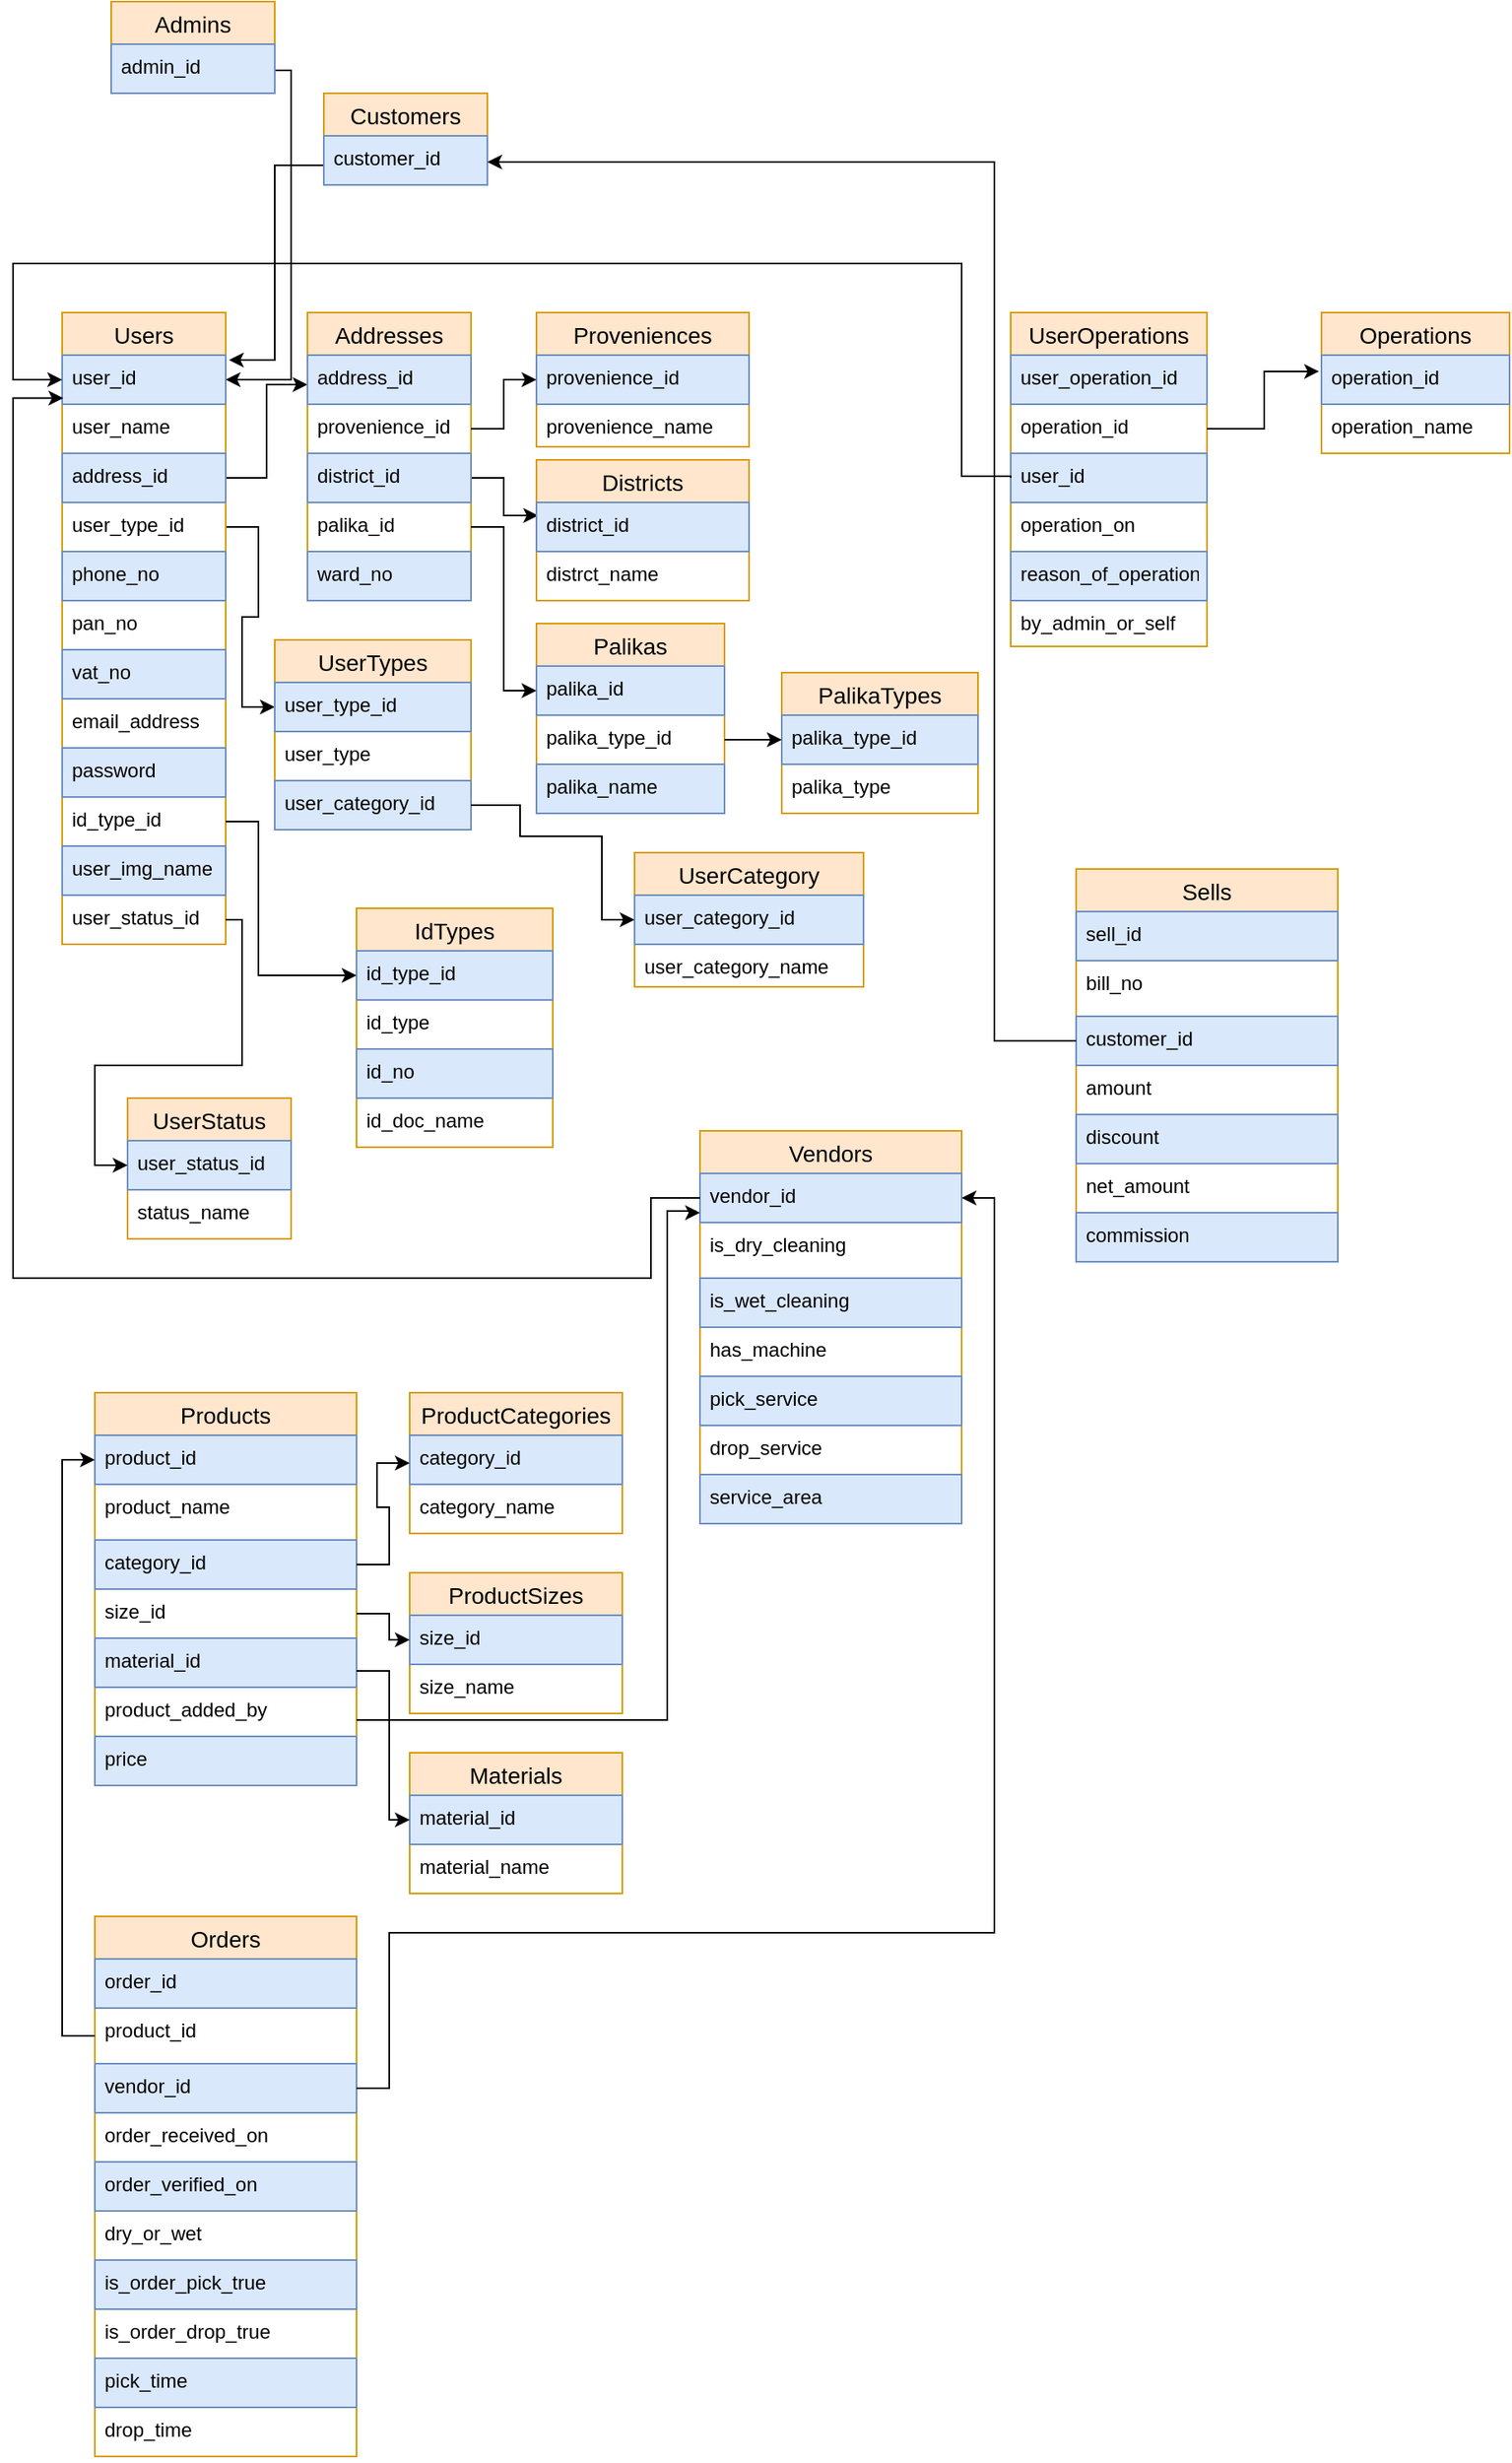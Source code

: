 <mxfile version="20.2.2" type="github">
  <diagram id="IBu_43Mrp2dpRGFDmGJ0" name="Page-1">
    <mxGraphModel dx="868" dy="1300" grid="1" gridSize="10" guides="1" tooltips="1" connect="1" arrows="1" fold="1" page="1" pageScale="1" pageWidth="1100" pageHeight="850" math="0" shadow="0">
      <root>
        <mxCell id="0" />
        <mxCell id="1" parent="0" />
        <mxCell id="8awDatOAhmp6VXq2ZZ0f-31" style="edgeStyle=orthogonalEdgeStyle;rounded=0;orthogonalLoop=1;jettySize=auto;html=1;exitX=1;exitY=0.5;exitDx=0;exitDy=0;entryX=0;entryY=0.5;entryDx=0;entryDy=0;" parent="1" source="8awDatOAhmp6VXq2ZZ0f-26" target="8awDatOAhmp6VXq2ZZ0f-29" edge="1">
          <mxGeometry relative="1" as="geometry" />
        </mxCell>
        <mxCell id="8awDatOAhmp6VXq2ZZ0f-47" style="edgeStyle=orthogonalEdgeStyle;rounded=0;orthogonalLoop=1;jettySize=auto;html=1;entryX=0;entryY=0.25;entryDx=0;entryDy=0;exitX=1;exitY=0.5;exitDx=0;exitDy=0;" parent="1" source="8awDatOAhmp6VXq2ZZ0f-36" target="8awDatOAhmp6VXq2ZZ0f-37" edge="1">
          <mxGeometry relative="1" as="geometry" />
        </mxCell>
        <mxCell id="8awDatOAhmp6VXq2ZZ0f-24" value="Users" style="swimlane;fontStyle=0;childLayout=stackLayout;horizontal=1;startSize=26;horizontalStack=0;resizeParent=1;resizeParentMax=0;resizeLast=0;collapsible=1;marginBottom=0;align=center;fontSize=14;fillColor=#ffe6cc;strokeColor=#d79b00;" parent="1" vertex="1">
          <mxGeometry x="40" y="40" width="100" height="386" as="geometry" />
        </mxCell>
        <mxCell id="8awDatOAhmp6VXq2ZZ0f-25" value="user_id" style="text;strokeColor=#6c8ebf;fillColor=#dae8fc;spacingLeft=4;spacingRight=4;overflow=hidden;rotatable=0;points=[[0,0.5],[1,0.5]];portConstraint=eastwest;fontSize=12;fillStyle=auto;" parent="8awDatOAhmp6VXq2ZZ0f-24" vertex="1">
          <mxGeometry y="26" width="100" height="30" as="geometry" />
        </mxCell>
        <mxCell id="8awDatOAhmp6VXq2ZZ0f-46" value="user_name" style="text;spacingLeft=4;spacingRight=4;overflow=hidden;rotatable=0;points=[[0,0.5],[1,0.5]];portConstraint=eastwest;fontSize=12;fillStyle=auto;" parent="8awDatOAhmp6VXq2ZZ0f-24" vertex="1">
          <mxGeometry y="56" width="100" height="30" as="geometry" />
        </mxCell>
        <mxCell id="8awDatOAhmp6VXq2ZZ0f-36" value="address_id" style="text;strokeColor=#6c8ebf;fillColor=#dae8fc;spacingLeft=4;spacingRight=4;overflow=hidden;rotatable=0;points=[[0,0.5],[1,0.5]];portConstraint=eastwest;fontSize=12;" parent="8awDatOAhmp6VXq2ZZ0f-24" vertex="1">
          <mxGeometry y="86" width="100" height="30" as="geometry" />
        </mxCell>
        <mxCell id="8awDatOAhmp6VXq2ZZ0f-26" value="user_type_id" style="text;strokeColor=none;fillColor=none;spacingLeft=4;spacingRight=4;overflow=hidden;rotatable=0;points=[[0,0.5],[1,0.5]];portConstraint=eastwest;fontSize=12;" parent="8awDatOAhmp6VXq2ZZ0f-24" vertex="1">
          <mxGeometry y="116" width="100" height="30" as="geometry" />
        </mxCell>
        <mxCell id="8awDatOAhmp6VXq2ZZ0f-44" value="phone_no" style="text;strokeColor=#6c8ebf;fillColor=#dae8fc;spacingLeft=4;spacingRight=4;overflow=hidden;rotatable=0;points=[[0,0.5],[1,0.5]];portConstraint=eastwest;fontSize=12;" parent="8awDatOAhmp6VXq2ZZ0f-24" vertex="1">
          <mxGeometry y="146" width="100" height="30" as="geometry" />
        </mxCell>
        <mxCell id="hBHYlZeDeRZfYTCF6jD1-47" value="pan_no" style="text;spacingLeft=4;spacingRight=4;overflow=hidden;rotatable=0;points=[[0,0.5],[1,0.5]];portConstraint=eastwest;fontSize=12;" parent="8awDatOAhmp6VXq2ZZ0f-24" vertex="1">
          <mxGeometry y="176" width="100" height="30" as="geometry" />
        </mxCell>
        <mxCell id="hBHYlZeDeRZfYTCF6jD1-48" value="vat_no" style="text;spacingLeft=4;spacingRight=4;overflow=hidden;rotatable=0;points=[[0,0.5],[1,0.5]];portConstraint=eastwest;fontSize=12;fillColor=#dae8fc;strokeColor=#6c8ebf;" parent="8awDatOAhmp6VXq2ZZ0f-24" vertex="1">
          <mxGeometry y="206" width="100" height="30" as="geometry" />
        </mxCell>
        <mxCell id="8awDatOAhmp6VXq2ZZ0f-43" value="email_address" style="text;spacingLeft=4;spacingRight=4;overflow=hidden;rotatable=0;points=[[0,0.5],[1,0.5]];portConstraint=eastwest;fontSize=12;" parent="8awDatOAhmp6VXq2ZZ0f-24" vertex="1">
          <mxGeometry y="236" width="100" height="30" as="geometry" />
        </mxCell>
        <mxCell id="8awDatOAhmp6VXq2ZZ0f-45" value="password" style="text;spacingLeft=4;spacingRight=4;overflow=hidden;rotatable=0;points=[[0,0.5],[1,0.5]];portConstraint=eastwest;fontSize=12;fillColor=#dae8fc;strokeColor=#6c8ebf;" parent="8awDatOAhmp6VXq2ZZ0f-24" vertex="1">
          <mxGeometry y="266" width="100" height="30" as="geometry" />
        </mxCell>
        <mxCell id="8awDatOAhmp6VXq2ZZ0f-62" value="id_type_id" style="text;spacingLeft=4;spacingRight=4;overflow=hidden;rotatable=0;points=[[0,0.5],[1,0.5]];portConstraint=eastwest;fontSize=12;" parent="8awDatOAhmp6VXq2ZZ0f-24" vertex="1">
          <mxGeometry y="296" width="100" height="30" as="geometry" />
        </mxCell>
        <mxCell id="8awDatOAhmp6VXq2ZZ0f-67" value="user_img_name" style="text;spacingLeft=4;spacingRight=4;overflow=hidden;rotatable=0;points=[[0,0.5],[1,0.5]];portConstraint=eastwest;fontSize=12;fillColor=#dae8fc;strokeColor=#6c8ebf;" parent="8awDatOAhmp6VXq2ZZ0f-24" vertex="1">
          <mxGeometry y="326" width="100" height="30" as="geometry" />
        </mxCell>
        <mxCell id="hBHYlZeDeRZfYTCF6jD1-10" value="user_status_id" style="text;spacingLeft=4;spacingRight=4;overflow=hidden;rotatable=0;points=[[0,0.5],[1,0.5]];portConstraint=eastwest;fontSize=12;" parent="8awDatOAhmp6VXq2ZZ0f-24" vertex="1">
          <mxGeometry y="356" width="100" height="30" as="geometry" />
        </mxCell>
        <mxCell id="8awDatOAhmp6VXq2ZZ0f-28" value="UserTypes" style="swimlane;fontStyle=0;childLayout=stackLayout;horizontal=1;startSize=26;horizontalStack=0;resizeParent=1;resizeParentMax=0;resizeLast=0;collapsible=1;marginBottom=0;align=center;fontSize=14;fillColor=#ffe6cc;strokeColor=#d79b00;" parent="1" vertex="1">
          <mxGeometry x="170" y="240" width="120" height="116" as="geometry" />
        </mxCell>
        <mxCell id="8awDatOAhmp6VXq2ZZ0f-29" value="user_type_id" style="text;strokeColor=#6c8ebf;fillColor=#dae8fc;spacingLeft=4;spacingRight=4;overflow=hidden;rotatable=0;points=[[0,0.5],[1,0.5]];portConstraint=eastwest;fontSize=12;" parent="8awDatOAhmp6VXq2ZZ0f-28" vertex="1">
          <mxGeometry y="26" width="120" height="30" as="geometry" />
        </mxCell>
        <mxCell id="8awDatOAhmp6VXq2ZZ0f-30" value="user_type" style="text;strokeColor=none;fillColor=none;spacingLeft=4;spacingRight=4;overflow=hidden;rotatable=0;points=[[0,0.5],[1,0.5]];portConstraint=eastwest;fontSize=12;" parent="8awDatOAhmp6VXq2ZZ0f-28" vertex="1">
          <mxGeometry y="56" width="120" height="30" as="geometry" />
        </mxCell>
        <mxCell id="hBHYlZeDeRZfYTCF6jD1-11" value="user_category_id" style="text;strokeColor=#6c8ebf;fillColor=#dae8fc;spacingLeft=4;spacingRight=4;overflow=hidden;rotatable=0;points=[[0,0.5],[1,0.5]];portConstraint=eastwest;fontSize=12;" parent="8awDatOAhmp6VXq2ZZ0f-28" vertex="1">
          <mxGeometry y="86" width="120" height="30" as="geometry" />
        </mxCell>
        <mxCell id="8awDatOAhmp6VXq2ZZ0f-60" style="edgeStyle=orthogonalEdgeStyle;rounded=0;orthogonalLoop=1;jettySize=auto;html=1;entryX=0.008;entryY=0.267;entryDx=0;entryDy=0;entryPerimeter=0;exitX=1;exitY=0.5;exitDx=0;exitDy=0;" parent="1" source="8awDatOAhmp6VXq2ZZ0f-40" target="8awDatOAhmp6VXq2ZZ0f-54" edge="1">
          <mxGeometry relative="1" as="geometry" />
        </mxCell>
        <mxCell id="8awDatOAhmp6VXq2ZZ0f-37" value="Addresses" style="swimlane;fontStyle=0;childLayout=stackLayout;horizontal=1;startSize=26;horizontalStack=0;resizeParent=1;resizeParentMax=0;resizeLast=0;collapsible=1;marginBottom=0;align=center;fontSize=14;fillColor=#ffe6cc;strokeColor=#d79b00;" parent="1" vertex="1">
          <mxGeometry x="190" y="40" width="100" height="176" as="geometry" />
        </mxCell>
        <mxCell id="8awDatOAhmp6VXq2ZZ0f-38" value="address_id" style="text;strokeColor=#6c8ebf;fillColor=#dae8fc;spacingLeft=4;spacingRight=4;overflow=hidden;rotatable=0;points=[[0,0.5],[1,0.5]];portConstraint=eastwest;fontSize=12;fillStyle=auto;" parent="8awDatOAhmp6VXq2ZZ0f-37" vertex="1">
          <mxGeometry y="26" width="100" height="30" as="geometry" />
        </mxCell>
        <mxCell id="8awDatOAhmp6VXq2ZZ0f-39" value="provenience_id" style="text;strokeColor=none;fillColor=none;spacingLeft=4;spacingRight=4;overflow=hidden;rotatable=0;points=[[0,0.5],[1,0.5]];portConstraint=eastwest;fontSize=12;" parent="8awDatOAhmp6VXq2ZZ0f-37" vertex="1">
          <mxGeometry y="56" width="100" height="30" as="geometry" />
        </mxCell>
        <mxCell id="8awDatOAhmp6VXq2ZZ0f-40" value="district_id" style="text;strokeColor=#6c8ebf;fillColor=#dae8fc;spacingLeft=4;spacingRight=4;overflow=hidden;rotatable=0;points=[[0,0.5],[1,0.5]];portConstraint=eastwest;fontSize=12;" parent="8awDatOAhmp6VXq2ZZ0f-37" vertex="1">
          <mxGeometry y="86" width="100" height="30" as="geometry" />
        </mxCell>
        <mxCell id="8awDatOAhmp6VXq2ZZ0f-42" value="palika_id" style="text;spacingLeft=4;spacingRight=4;overflow=hidden;rotatable=0;points=[[0,0.5],[1,0.5]];portConstraint=eastwest;fontSize=12;" parent="8awDatOAhmp6VXq2ZZ0f-37" vertex="1">
          <mxGeometry y="116" width="100" height="30" as="geometry" />
        </mxCell>
        <mxCell id="8awDatOAhmp6VXq2ZZ0f-41" value="ward_no" style="text;strokeColor=#6c8ebf;fillColor=#dae8fc;spacingLeft=4;spacingRight=4;overflow=hidden;rotatable=0;points=[[0,0.5],[1,0.5]];portConstraint=eastwest;fontSize=12;" parent="8awDatOAhmp6VXq2ZZ0f-37" vertex="1">
          <mxGeometry y="146" width="100" height="30" as="geometry" />
        </mxCell>
        <mxCell id="8awDatOAhmp6VXq2ZZ0f-48" value="Palikas" style="swimlane;fontStyle=0;childLayout=stackLayout;horizontal=1;startSize=26;horizontalStack=0;resizeParent=1;resizeParentMax=0;resizeLast=0;collapsible=1;marginBottom=0;align=center;fontSize=14;fillColor=#ffe6cc;strokeColor=#d79b00;" parent="1" vertex="1">
          <mxGeometry x="330" y="230" width="115" height="116" as="geometry" />
        </mxCell>
        <mxCell id="8awDatOAhmp6VXq2ZZ0f-49" value="palika_id" style="text;strokeColor=#6c8ebf;fillColor=#dae8fc;spacingLeft=4;spacingRight=4;overflow=hidden;rotatable=0;points=[[0,0.5],[1,0.5]];portConstraint=eastwest;fontSize=12;" parent="8awDatOAhmp6VXq2ZZ0f-48" vertex="1">
          <mxGeometry y="26" width="115" height="30" as="geometry" />
        </mxCell>
        <mxCell id="8awDatOAhmp6VXq2ZZ0f-50" value="palika_type_id" style="text;strokeColor=none;fillColor=none;spacingLeft=4;spacingRight=4;overflow=hidden;rotatable=0;points=[[0,0.5],[1,0.5]];portConstraint=eastwest;fontSize=12;" parent="8awDatOAhmp6VXq2ZZ0f-48" vertex="1">
          <mxGeometry y="56" width="115" height="30" as="geometry" />
        </mxCell>
        <mxCell id="8awDatOAhmp6VXq2ZZ0f-51" value="palika_name" style="text;strokeColor=#6c8ebf;fillColor=#dae8fc;spacingLeft=4;spacingRight=4;overflow=hidden;rotatable=0;points=[[0,0.5],[1,0.5]];portConstraint=eastwest;fontSize=12;" parent="8awDatOAhmp6VXq2ZZ0f-48" vertex="1">
          <mxGeometry y="86" width="115" height="30" as="geometry" />
        </mxCell>
        <mxCell id="8awDatOAhmp6VXq2ZZ0f-52" style="edgeStyle=orthogonalEdgeStyle;rounded=0;orthogonalLoop=1;jettySize=auto;html=1;entryX=0;entryY=0.5;entryDx=0;entryDy=0;" parent="1" source="8awDatOAhmp6VXq2ZZ0f-42" target="8awDatOAhmp6VXq2ZZ0f-49" edge="1">
          <mxGeometry relative="1" as="geometry" />
        </mxCell>
        <mxCell id="8awDatOAhmp6VXq2ZZ0f-53" value="Districts" style="swimlane;fontStyle=0;childLayout=stackLayout;horizontal=1;startSize=26;horizontalStack=0;resizeParent=1;resizeParentMax=0;resizeLast=0;collapsible=1;marginBottom=0;align=center;fontSize=14;fillColor=#ffe6cc;strokeColor=#d79b00;" parent="1" vertex="1">
          <mxGeometry x="330" y="130" width="130" height="86" as="geometry" />
        </mxCell>
        <mxCell id="8awDatOAhmp6VXq2ZZ0f-54" value="district_id" style="text;strokeColor=#6c8ebf;fillColor=#dae8fc;spacingLeft=4;spacingRight=4;overflow=hidden;rotatable=0;points=[[0,0.5],[1,0.5]];portConstraint=eastwest;fontSize=12;" parent="8awDatOAhmp6VXq2ZZ0f-53" vertex="1">
          <mxGeometry y="26" width="130" height="30" as="geometry" />
        </mxCell>
        <mxCell id="8awDatOAhmp6VXq2ZZ0f-55" value="distrct_name" style="text;strokeColor=none;fillColor=none;spacingLeft=4;spacingRight=4;overflow=hidden;rotatable=0;points=[[0,0.5],[1,0.5]];portConstraint=eastwest;fontSize=12;" parent="8awDatOAhmp6VXq2ZZ0f-53" vertex="1">
          <mxGeometry y="56" width="130" height="30" as="geometry" />
        </mxCell>
        <mxCell id="8awDatOAhmp6VXq2ZZ0f-56" value="Proveniences" style="swimlane;fontStyle=0;childLayout=stackLayout;horizontal=1;startSize=26;horizontalStack=0;resizeParent=1;resizeParentMax=0;resizeLast=0;collapsible=1;marginBottom=0;align=center;fontSize=14;fillColor=#ffe6cc;strokeColor=#d79b00;" parent="1" vertex="1">
          <mxGeometry x="330" y="40" width="130" height="82" as="geometry" />
        </mxCell>
        <mxCell id="8awDatOAhmp6VXq2ZZ0f-57" value="provenience_id" style="text;strokeColor=#6c8ebf;fillColor=#dae8fc;spacingLeft=4;spacingRight=4;overflow=hidden;rotatable=0;points=[[0,0.5],[1,0.5]];portConstraint=eastwest;fontSize=12;" parent="8awDatOAhmp6VXq2ZZ0f-56" vertex="1">
          <mxGeometry y="26" width="130" height="30" as="geometry" />
        </mxCell>
        <mxCell id="8awDatOAhmp6VXq2ZZ0f-58" value="provenience_name" style="text;strokeColor=none;fillColor=none;spacingLeft=4;spacingRight=4;overflow=hidden;rotatable=0;points=[[0,0.5],[1,0.5]];portConstraint=eastwest;fontSize=12;" parent="8awDatOAhmp6VXq2ZZ0f-56" vertex="1">
          <mxGeometry y="56" width="130" height="26" as="geometry" />
        </mxCell>
        <mxCell id="8awDatOAhmp6VXq2ZZ0f-61" style="edgeStyle=orthogonalEdgeStyle;rounded=0;orthogonalLoop=1;jettySize=auto;html=1;entryX=0;entryY=0.5;entryDx=0;entryDy=0;" parent="1" source="8awDatOAhmp6VXq2ZZ0f-39" target="8awDatOAhmp6VXq2ZZ0f-57" edge="1">
          <mxGeometry relative="1" as="geometry" />
        </mxCell>
        <mxCell id="8awDatOAhmp6VXq2ZZ0f-63" value="IdTypes" style="swimlane;fontStyle=0;childLayout=stackLayout;horizontal=1;startSize=26;horizontalStack=0;resizeParent=1;resizeParentMax=0;resizeLast=0;collapsible=1;marginBottom=0;align=center;fontSize=14;fillColor=#ffe6cc;strokeColor=#d79b00;" parent="1" vertex="1">
          <mxGeometry x="220" y="404" width="120" height="146" as="geometry" />
        </mxCell>
        <mxCell id="8awDatOAhmp6VXq2ZZ0f-64" value="id_type_id" style="text;strokeColor=#6c8ebf;fillColor=#dae8fc;spacingLeft=4;spacingRight=4;overflow=hidden;rotatable=0;points=[[0,0.5],[1,0.5]];portConstraint=eastwest;fontSize=12;" parent="8awDatOAhmp6VXq2ZZ0f-63" vertex="1">
          <mxGeometry y="26" width="120" height="30" as="geometry" />
        </mxCell>
        <mxCell id="8awDatOAhmp6VXq2ZZ0f-65" value="id_type" style="text;strokeColor=none;fillColor=none;spacingLeft=4;spacingRight=4;overflow=hidden;rotatable=0;points=[[0,0.5],[1,0.5]];portConstraint=eastwest;fontSize=12;" parent="8awDatOAhmp6VXq2ZZ0f-63" vertex="1">
          <mxGeometry y="56" width="120" height="30" as="geometry" />
        </mxCell>
        <mxCell id="8awDatOAhmp6VXq2ZZ0f-66" value="id_no" style="text;strokeColor=#6c8ebf;fillColor=#dae8fc;spacingLeft=4;spacingRight=4;overflow=hidden;rotatable=0;points=[[0,0.5],[1,0.5]];portConstraint=eastwest;fontSize=12;" parent="8awDatOAhmp6VXq2ZZ0f-63" vertex="1">
          <mxGeometry y="86" width="120" height="30" as="geometry" />
        </mxCell>
        <mxCell id="8awDatOAhmp6VXq2ZZ0f-68" value="id_doc_name" style="text;spacingLeft=4;spacingRight=4;overflow=hidden;rotatable=0;points=[[0,0.5],[1,0.5]];portConstraint=eastwest;fontSize=12;" parent="8awDatOAhmp6VXq2ZZ0f-63" vertex="1">
          <mxGeometry y="116" width="120" height="30" as="geometry" />
        </mxCell>
        <mxCell id="hBHYlZeDeRZfYTCF6jD1-1" value="PalikaTypes" style="swimlane;fontStyle=0;childLayout=stackLayout;horizontal=1;startSize=26;horizontalStack=0;resizeParent=1;resizeParentMax=0;resizeLast=0;collapsible=1;marginBottom=0;align=center;fontSize=14;fillColor=#ffe6cc;strokeColor=#d79b00;" parent="1" vertex="1">
          <mxGeometry x="480" y="260" width="120" height="86" as="geometry" />
        </mxCell>
        <mxCell id="hBHYlZeDeRZfYTCF6jD1-2" value="palika_type_id" style="text;strokeColor=#6c8ebf;fillColor=#dae8fc;spacingLeft=4;spacingRight=4;overflow=hidden;rotatable=0;points=[[0,0.5],[1,0.5]];portConstraint=eastwest;fontSize=12;" parent="hBHYlZeDeRZfYTCF6jD1-1" vertex="1">
          <mxGeometry y="26" width="120" height="30" as="geometry" />
        </mxCell>
        <mxCell id="hBHYlZeDeRZfYTCF6jD1-3" value="palika_type" style="text;strokeColor=none;fillColor=none;spacingLeft=4;spacingRight=4;overflow=hidden;rotatable=0;points=[[0,0.5],[1,0.5]];portConstraint=eastwest;fontSize=12;" parent="hBHYlZeDeRZfYTCF6jD1-1" vertex="1">
          <mxGeometry y="56" width="120" height="30" as="geometry" />
        </mxCell>
        <mxCell id="hBHYlZeDeRZfYTCF6jD1-4" value="UserOperations" style="swimlane;fontStyle=0;childLayout=stackLayout;horizontal=1;startSize=26;horizontalStack=0;resizeParent=1;resizeParentMax=0;resizeLast=0;collapsible=1;marginBottom=0;align=center;fontSize=14;fillColor=#ffe6cc;strokeColor=#d79b00;" parent="1" vertex="1">
          <mxGeometry x="620" y="40" width="120" height="204" as="geometry" />
        </mxCell>
        <mxCell id="hBHYlZeDeRZfYTCF6jD1-22" value="user_operation_id" style="text;spacingLeft=4;spacingRight=4;overflow=hidden;rotatable=0;points=[[0,0.5],[1,0.5]];portConstraint=eastwest;fontSize=12;fillColor=#dae8fc;strokeColor=#6c8ebf;" parent="hBHYlZeDeRZfYTCF6jD1-4" vertex="1">
          <mxGeometry y="26" width="120" height="30" as="geometry" />
        </mxCell>
        <mxCell id="hBHYlZeDeRZfYTCF6jD1-6" value="operation_id" style="text;strokeColor=none;fillColor=none;spacingLeft=4;spacingRight=4;overflow=hidden;rotatable=0;points=[[0,0.5],[1,0.5]];portConstraint=eastwest;fontSize=12;" parent="hBHYlZeDeRZfYTCF6jD1-4" vertex="1">
          <mxGeometry y="56" width="120" height="30" as="geometry" />
        </mxCell>
        <mxCell id="hBHYlZeDeRZfYTCF6jD1-5" value="user_id" style="text;strokeColor=#6c8ebf;fillColor=#dae8fc;spacingLeft=4;spacingRight=4;overflow=hidden;rotatable=0;points=[[0,0.5],[1,0.5]];portConstraint=eastwest;fontSize=12;" parent="hBHYlZeDeRZfYTCF6jD1-4" vertex="1">
          <mxGeometry y="86" width="120" height="30" as="geometry" />
        </mxCell>
        <mxCell id="hBHYlZeDeRZfYTCF6jD1-7" value="operation_on" style="text;spacingLeft=4;spacingRight=4;overflow=hidden;rotatable=0;points=[[0,0.5],[1,0.5]];portConstraint=eastwest;fontSize=12;" parent="hBHYlZeDeRZfYTCF6jD1-4" vertex="1">
          <mxGeometry y="116" width="120" height="30" as="geometry" />
        </mxCell>
        <mxCell id="hBHYlZeDeRZfYTCF6jD1-25" value="reason_of_operation" style="text;spacingLeft=4;spacingRight=4;overflow=hidden;rotatable=0;points=[[0,0.5],[1,0.5]];portConstraint=eastwest;fontSize=12;fillColor=#dae8fc;strokeColor=#6c8ebf;" parent="hBHYlZeDeRZfYTCF6jD1-4" vertex="1">
          <mxGeometry y="146" width="120" height="30" as="geometry" />
        </mxCell>
        <mxCell id="hBHYlZeDeRZfYTCF6jD1-27" value="by_admin_or_self" style="text;spacingLeft=4;spacingRight=4;overflow=hidden;rotatable=0;points=[[0,0.5],[1,0.5]];portConstraint=eastwest;fontSize=12;" parent="hBHYlZeDeRZfYTCF6jD1-4" vertex="1">
          <mxGeometry y="176" width="120" height="28" as="geometry" />
        </mxCell>
        <mxCell id="hBHYlZeDeRZfYTCF6jD1-12" value="UserStatus" style="swimlane;fontStyle=0;childLayout=stackLayout;horizontal=1;startSize=26;horizontalStack=0;resizeParent=1;resizeParentMax=0;resizeLast=0;collapsible=1;marginBottom=0;align=center;fontSize=14;fillColor=#ffe6cc;strokeColor=#d79b00;" parent="1" vertex="1">
          <mxGeometry x="80" y="520" width="100" height="86" as="geometry" />
        </mxCell>
        <mxCell id="hBHYlZeDeRZfYTCF6jD1-13" value="user_status_id" style="text;strokeColor=#6c8ebf;fillColor=#dae8fc;spacingLeft=4;spacingRight=4;overflow=hidden;rotatable=0;points=[[0,0.5],[1,0.5]];portConstraint=eastwest;fontSize=12;" parent="hBHYlZeDeRZfYTCF6jD1-12" vertex="1">
          <mxGeometry y="26" width="100" height="30" as="geometry" />
        </mxCell>
        <mxCell id="hBHYlZeDeRZfYTCF6jD1-14" value="status_name" style="text;strokeColor=none;fillColor=none;spacingLeft=4;spacingRight=4;overflow=hidden;rotatable=0;points=[[0,0.5],[1,0.5]];portConstraint=eastwest;fontSize=12;" parent="hBHYlZeDeRZfYTCF6jD1-12" vertex="1">
          <mxGeometry y="56" width="100" height="30" as="geometry" />
        </mxCell>
        <mxCell id="hBHYlZeDeRZfYTCF6jD1-21" style="edgeStyle=orthogonalEdgeStyle;rounded=0;orthogonalLoop=1;jettySize=auto;html=1;exitX=1;exitY=0.5;exitDx=0;exitDy=0;entryX=0;entryY=0.5;entryDx=0;entryDy=0;" parent="1" source="8awDatOAhmp6VXq2ZZ0f-50" target="hBHYlZeDeRZfYTCF6jD1-2" edge="1">
          <mxGeometry relative="1" as="geometry" />
        </mxCell>
        <mxCell id="hBHYlZeDeRZfYTCF6jD1-24" style="edgeStyle=orthogonalEdgeStyle;rounded=0;orthogonalLoop=1;jettySize=auto;html=1;exitX=0;exitY=0.5;exitDx=0;exitDy=0;" parent="1" source="hBHYlZeDeRZfYTCF6jD1-5" target="8awDatOAhmp6VXq2ZZ0f-25" edge="1">
          <mxGeometry relative="1" as="geometry">
            <mxPoint x="610" y="120" as="sourcePoint" />
            <Array as="points">
              <mxPoint x="590" y="140" />
              <mxPoint x="590" y="10" />
              <mxPoint x="10" y="10" />
              <mxPoint x="10" y="81" />
            </Array>
          </mxGeometry>
        </mxCell>
        <mxCell id="hBHYlZeDeRZfYTCF6jD1-31" value="UserCategory" style="swimlane;fontStyle=0;childLayout=stackLayout;horizontal=1;startSize=26;horizontalStack=0;resizeParent=1;resizeParentMax=0;resizeLast=0;collapsible=1;marginBottom=0;align=center;fontSize=14;fillColor=#ffe6cc;strokeColor=#d79b00;" parent="1" vertex="1">
          <mxGeometry x="390" y="370" width="140" height="82" as="geometry" />
        </mxCell>
        <mxCell id="hBHYlZeDeRZfYTCF6jD1-32" value="user_category_id" style="text;strokeColor=#6c8ebf;fillColor=#dae8fc;spacingLeft=4;spacingRight=4;overflow=hidden;rotatable=0;points=[[0,0.5],[1,0.5]];portConstraint=eastwest;fontSize=12;" parent="hBHYlZeDeRZfYTCF6jD1-31" vertex="1">
          <mxGeometry y="26" width="140" height="30" as="geometry" />
        </mxCell>
        <mxCell id="hBHYlZeDeRZfYTCF6jD1-37" style="edgeStyle=orthogonalEdgeStyle;rounded=0;orthogonalLoop=1;jettySize=auto;html=1;exitX=1;exitY=0.5;exitDx=0;exitDy=0;" parent="hBHYlZeDeRZfYTCF6jD1-31" source="hBHYlZeDeRZfYTCF6jD1-32" target="hBHYlZeDeRZfYTCF6jD1-32" edge="1">
          <mxGeometry relative="1" as="geometry" />
        </mxCell>
        <mxCell id="hBHYlZeDeRZfYTCF6jD1-33" value="user_category_name" style="text;strokeColor=none;fillColor=none;spacingLeft=4;spacingRight=4;overflow=hidden;rotatable=0;points=[[0,0.5],[1,0.5]];portConstraint=eastwest;fontSize=12;" parent="hBHYlZeDeRZfYTCF6jD1-31" vertex="1">
          <mxGeometry y="56" width="140" height="26" as="geometry" />
        </mxCell>
        <mxCell id="hBHYlZeDeRZfYTCF6jD1-35" style="edgeStyle=orthogonalEdgeStyle;rounded=0;orthogonalLoop=1;jettySize=auto;html=1;exitX=1;exitY=0.5;exitDx=0;exitDy=0;entryX=0;entryY=0.5;entryDx=0;entryDy=0;" parent="1" source="hBHYlZeDeRZfYTCF6jD1-11" target="hBHYlZeDeRZfYTCF6jD1-31" edge="1">
          <mxGeometry relative="1" as="geometry">
            <Array as="points">
              <mxPoint x="320" y="341" />
              <mxPoint x="320" y="360" />
              <mxPoint x="370" y="360" />
              <mxPoint x="370" y="411" />
            </Array>
          </mxGeometry>
        </mxCell>
        <mxCell id="hBHYlZeDeRZfYTCF6jD1-52" style="edgeStyle=orthogonalEdgeStyle;rounded=0;orthogonalLoop=1;jettySize=auto;html=1;exitX=1;exitY=0.5;exitDx=0;exitDy=0;elbow=vertical;entryX=0;entryY=0.5;entryDx=0;entryDy=0;" parent="1" source="8awDatOAhmp6VXq2ZZ0f-62" target="8awDatOAhmp6VXq2ZZ0f-64" edge="1">
          <mxGeometry relative="1" as="geometry">
            <mxPoint x="160" y="460" as="targetPoint" />
            <Array as="points">
              <mxPoint x="160" y="351" />
              <mxPoint x="160" y="445" />
            </Array>
          </mxGeometry>
        </mxCell>
        <mxCell id="hBHYlZeDeRZfYTCF6jD1-54" style="edgeStyle=orthogonalEdgeStyle;rounded=0;orthogonalLoop=1;jettySize=auto;html=1;exitX=1;exitY=0.5;exitDx=0;exitDy=0;elbow=vertical;entryX=0;entryY=0.5;entryDx=0;entryDy=0;" parent="1" source="hBHYlZeDeRZfYTCF6jD1-10" target="hBHYlZeDeRZfYTCF6jD1-13" edge="1">
          <mxGeometry relative="1" as="geometry">
            <mxPoint x="70" y="550" as="targetPoint" />
            <Array as="points">
              <mxPoint x="150" y="411" />
              <mxPoint x="150" y="500" />
              <mxPoint x="60" y="500" />
              <mxPoint x="60" y="561" />
            </Array>
          </mxGeometry>
        </mxCell>
        <mxCell id="hBHYlZeDeRZfYTCF6jD1-55" value="Vendors" style="swimlane;fontStyle=0;childLayout=stackLayout;horizontal=1;startSize=26;horizontalStack=0;resizeParent=1;resizeParentMax=0;resizeLast=0;collapsible=1;marginBottom=0;align=center;fontSize=14;fillColor=#ffe6cc;strokeColor=#d79b00;" parent="1" vertex="1">
          <mxGeometry x="430" y="540" width="160" height="240" as="geometry" />
        </mxCell>
        <mxCell id="hBHYlZeDeRZfYTCF6jD1-56" value="vendor_id" style="text;strokeColor=#6c8ebf;fillColor=#dae8fc;spacingLeft=4;spacingRight=4;overflow=hidden;rotatable=0;points=[[0,0.5],[1,0.5]];portConstraint=eastwest;fontSize=12;" parent="hBHYlZeDeRZfYTCF6jD1-55" vertex="1">
          <mxGeometry y="26" width="160" height="30" as="geometry" />
        </mxCell>
        <mxCell id="hBHYlZeDeRZfYTCF6jD1-57" value="is_dry_cleaning" style="text;strokeColor=none;fillColor=none;spacingLeft=4;spacingRight=4;overflow=hidden;rotatable=0;points=[[0,0.5],[1,0.5]];portConstraint=eastwest;fontSize=12;" parent="hBHYlZeDeRZfYTCF6jD1-55" vertex="1">
          <mxGeometry y="56" width="160" height="34" as="geometry" />
        </mxCell>
        <mxCell id="hBHYlZeDeRZfYTCF6jD1-58" value="is_wet_cleaning" style="text;strokeColor=#6c8ebf;fillColor=#dae8fc;spacingLeft=4;spacingRight=4;overflow=hidden;rotatable=0;points=[[0,0.5],[1,0.5]];portConstraint=eastwest;fontSize=12;" parent="hBHYlZeDeRZfYTCF6jD1-55" vertex="1">
          <mxGeometry y="90" width="160" height="30" as="geometry" />
        </mxCell>
        <mxCell id="hBHYlZeDeRZfYTCF6jD1-59" value="has_machine" style="text;strokeColor=none;fillColor=none;spacingLeft=4;spacingRight=4;overflow=hidden;rotatable=0;points=[[0,0.5],[1,0.5]];portConstraint=eastwest;fontSize=12;" parent="hBHYlZeDeRZfYTCF6jD1-55" vertex="1">
          <mxGeometry y="120" width="160" height="30" as="geometry" />
        </mxCell>
        <mxCell id="hBHYlZeDeRZfYTCF6jD1-60" value="pick_service" style="text;strokeColor=#6c8ebf;fillColor=#dae8fc;spacingLeft=4;spacingRight=4;overflow=hidden;rotatable=0;points=[[0,0.5],[1,0.5]];portConstraint=eastwest;fontSize=12;" parent="hBHYlZeDeRZfYTCF6jD1-55" vertex="1">
          <mxGeometry y="150" width="160" height="30" as="geometry" />
        </mxCell>
        <mxCell id="hBHYlZeDeRZfYTCF6jD1-61" value="drop_service" style="text;strokeColor=none;fillColor=none;spacingLeft=4;spacingRight=4;overflow=hidden;rotatable=0;points=[[0,0.5],[1,0.5]];portConstraint=eastwest;fontSize=12;" parent="hBHYlZeDeRZfYTCF6jD1-55" vertex="1">
          <mxGeometry y="180" width="160" height="30" as="geometry" />
        </mxCell>
        <mxCell id="hBHYlZeDeRZfYTCF6jD1-63" value="service_area" style="text;strokeColor=#6c8ebf;fillColor=#dae8fc;spacingLeft=4;spacingRight=4;overflow=hidden;rotatable=0;points=[[0,0.5],[1,0.5]];portConstraint=eastwest;fontSize=12;" parent="hBHYlZeDeRZfYTCF6jD1-55" vertex="1">
          <mxGeometry y="210" width="160" height="30" as="geometry" />
        </mxCell>
        <mxCell id="hBHYlZeDeRZfYTCF6jD1-62" style="edgeStyle=orthogonalEdgeStyle;rounded=0;orthogonalLoop=1;jettySize=auto;html=1;entryX=0.007;entryY=0.877;entryDx=0;entryDy=0;entryPerimeter=0;elbow=vertical;" parent="1" source="hBHYlZeDeRZfYTCF6jD1-56" target="8awDatOAhmp6VXq2ZZ0f-25" edge="1">
          <mxGeometry relative="1" as="geometry">
            <Array as="points">
              <mxPoint x="400" y="581" />
              <mxPoint x="400" y="630" />
              <mxPoint x="10" y="630" />
              <mxPoint x="10" y="92" />
            </Array>
          </mxGeometry>
        </mxCell>
        <mxCell id="hBHYlZeDeRZfYTCF6jD1-64" value="Operations" style="swimlane;fontStyle=0;childLayout=stackLayout;horizontal=1;startSize=26;horizontalStack=0;resizeParent=1;resizeParentMax=0;resizeLast=0;collapsible=1;marginBottom=0;align=center;fontSize=14;fillColor=#ffe6cc;strokeColor=#d79b00;" parent="1" vertex="1">
          <mxGeometry x="810" y="40" width="115" height="86" as="geometry" />
        </mxCell>
        <mxCell id="hBHYlZeDeRZfYTCF6jD1-65" value="operation_id" style="text;strokeColor=#6c8ebf;fillColor=#dae8fc;spacingLeft=4;spacingRight=4;overflow=hidden;rotatable=0;points=[[0,0.5],[1,0.5]];portConstraint=eastwest;fontSize=12;" parent="hBHYlZeDeRZfYTCF6jD1-64" vertex="1">
          <mxGeometry y="26" width="115" height="30" as="geometry" />
        </mxCell>
        <mxCell id="hBHYlZeDeRZfYTCF6jD1-66" value="operation_name" style="text;strokeColor=none;fillColor=none;spacingLeft=4;spacingRight=4;overflow=hidden;rotatable=0;points=[[0,0.5],[1,0.5]];portConstraint=eastwest;fontSize=12;" parent="hBHYlZeDeRZfYTCF6jD1-64" vertex="1">
          <mxGeometry y="56" width="115" height="30" as="geometry" />
        </mxCell>
        <mxCell id="hBHYlZeDeRZfYTCF6jD1-70" style="edgeStyle=orthogonalEdgeStyle;rounded=0;orthogonalLoop=1;jettySize=auto;html=1;exitX=1;exitY=0.5;exitDx=0;exitDy=0;entryX=-0.013;entryY=0.332;entryDx=0;entryDy=0;entryPerimeter=0;elbow=vertical;" parent="1" source="hBHYlZeDeRZfYTCF6jD1-6" target="hBHYlZeDeRZfYTCF6jD1-65" edge="1">
          <mxGeometry relative="1" as="geometry" />
        </mxCell>
        <mxCell id="Ryiue1BG6aHBLqB6VW56-1" value="Products" style="swimlane;fontStyle=0;childLayout=stackLayout;horizontal=1;startSize=26;horizontalStack=0;resizeParent=1;resizeParentMax=0;resizeLast=0;collapsible=1;marginBottom=0;align=center;fontSize=14;fillColor=#ffe6cc;strokeColor=#d79b00;" vertex="1" parent="1">
          <mxGeometry x="60" y="700" width="160" height="240" as="geometry" />
        </mxCell>
        <mxCell id="Ryiue1BG6aHBLqB6VW56-2" value="product_id" style="text;strokeColor=#6c8ebf;fillColor=#dae8fc;spacingLeft=4;spacingRight=4;overflow=hidden;rotatable=0;points=[[0,0.5],[1,0.5]];portConstraint=eastwest;fontSize=12;" vertex="1" parent="Ryiue1BG6aHBLqB6VW56-1">
          <mxGeometry y="26" width="160" height="30" as="geometry" />
        </mxCell>
        <mxCell id="Ryiue1BG6aHBLqB6VW56-3" value="product_name" style="text;strokeColor=none;fillColor=none;spacingLeft=4;spacingRight=4;overflow=hidden;rotatable=0;points=[[0,0.5],[1,0.5]];portConstraint=eastwest;fontSize=12;" vertex="1" parent="Ryiue1BG6aHBLqB6VW56-1">
          <mxGeometry y="56" width="160" height="34" as="geometry" />
        </mxCell>
        <mxCell id="Ryiue1BG6aHBLqB6VW56-4" value="category_id" style="text;strokeColor=#6c8ebf;fillColor=#dae8fc;spacingLeft=4;spacingRight=4;overflow=hidden;rotatable=0;points=[[0,0.5],[1,0.5]];portConstraint=eastwest;fontSize=12;" vertex="1" parent="Ryiue1BG6aHBLqB6VW56-1">
          <mxGeometry y="90" width="160" height="30" as="geometry" />
        </mxCell>
        <mxCell id="Ryiue1BG6aHBLqB6VW56-5" value="size_id" style="text;strokeColor=none;fillColor=none;spacingLeft=4;spacingRight=4;overflow=hidden;rotatable=0;points=[[0,0.5],[1,0.5]];portConstraint=eastwest;fontSize=12;" vertex="1" parent="Ryiue1BG6aHBLqB6VW56-1">
          <mxGeometry y="120" width="160" height="30" as="geometry" />
        </mxCell>
        <mxCell id="Ryiue1BG6aHBLqB6VW56-6" value="material_id" style="text;strokeColor=#6c8ebf;fillColor=#dae8fc;spacingLeft=4;spacingRight=4;overflow=hidden;rotatable=0;points=[[0,0.5],[1,0.5]];portConstraint=eastwest;fontSize=12;" vertex="1" parent="Ryiue1BG6aHBLqB6VW56-1">
          <mxGeometry y="150" width="160" height="30" as="geometry" />
        </mxCell>
        <mxCell id="Ryiue1BG6aHBLqB6VW56-7" value="product_added_by" style="text;strokeColor=none;fillColor=none;spacingLeft=4;spacingRight=4;overflow=hidden;rotatable=0;points=[[0,0.5],[1,0.5]];portConstraint=eastwest;fontSize=12;" vertex="1" parent="Ryiue1BG6aHBLqB6VW56-1">
          <mxGeometry y="180" width="160" height="30" as="geometry" />
        </mxCell>
        <mxCell id="Ryiue1BG6aHBLqB6VW56-8" value="price" style="text;strokeColor=#6c8ebf;fillColor=#dae8fc;spacingLeft=4;spacingRight=4;overflow=hidden;rotatable=0;points=[[0,0.5],[1,0.5]];portConstraint=eastwest;fontSize=12;" vertex="1" parent="Ryiue1BG6aHBLqB6VW56-1">
          <mxGeometry y="210" width="160" height="30" as="geometry" />
        </mxCell>
        <mxCell id="Ryiue1BG6aHBLqB6VW56-9" value="ProductSizes" style="swimlane;fontStyle=0;childLayout=stackLayout;horizontal=1;startSize=26;horizontalStack=0;resizeParent=1;resizeParentMax=0;resizeLast=0;collapsible=1;marginBottom=0;align=center;fontSize=14;fillColor=#ffe6cc;strokeColor=#d79b00;" vertex="1" parent="1">
          <mxGeometry x="252.5" y="810" width="130" height="86" as="geometry" />
        </mxCell>
        <mxCell id="Ryiue1BG6aHBLqB6VW56-10" value="size_id" style="text;strokeColor=#6c8ebf;fillColor=#dae8fc;spacingLeft=4;spacingRight=4;overflow=hidden;rotatable=0;points=[[0,0.5],[1,0.5]];portConstraint=eastwest;fontSize=12;" vertex="1" parent="Ryiue1BG6aHBLqB6VW56-9">
          <mxGeometry y="26" width="130" height="30" as="geometry" />
        </mxCell>
        <mxCell id="Ryiue1BG6aHBLqB6VW56-11" value="size_name" style="text;strokeColor=none;fillColor=none;spacingLeft=4;spacingRight=4;overflow=hidden;rotatable=0;points=[[0,0.5],[1,0.5]];portConstraint=eastwest;fontSize=12;" vertex="1" parent="Ryiue1BG6aHBLqB6VW56-9">
          <mxGeometry y="56" width="130" height="30" as="geometry" />
        </mxCell>
        <mxCell id="Ryiue1BG6aHBLqB6VW56-13" value="ProductCategories" style="swimlane;fontStyle=0;childLayout=stackLayout;horizontal=1;startSize=26;horizontalStack=0;resizeParent=1;resizeParentMax=0;resizeLast=0;collapsible=1;marginBottom=0;align=center;fontSize=14;fillColor=#ffe6cc;strokeColor=#d79b00;" vertex="1" parent="1">
          <mxGeometry x="252.5" y="700" width="130" height="86" as="geometry" />
        </mxCell>
        <mxCell id="Ryiue1BG6aHBLqB6VW56-14" value="category_id" style="text;strokeColor=#6c8ebf;fillColor=#dae8fc;spacingLeft=4;spacingRight=4;overflow=hidden;rotatable=0;points=[[0,0.5],[1,0.5]];portConstraint=eastwest;fontSize=12;" vertex="1" parent="Ryiue1BG6aHBLqB6VW56-13">
          <mxGeometry y="26" width="130" height="30" as="geometry" />
        </mxCell>
        <mxCell id="Ryiue1BG6aHBLqB6VW56-15" value="category_name" style="text;strokeColor=none;fillColor=none;spacingLeft=4;spacingRight=4;overflow=hidden;rotatable=0;points=[[0,0.5],[1,0.5]];portConstraint=eastwest;fontSize=12;" vertex="1" parent="Ryiue1BG6aHBLqB6VW56-13">
          <mxGeometry y="56" width="130" height="30" as="geometry" />
        </mxCell>
        <mxCell id="Ryiue1BG6aHBLqB6VW56-16" style="edgeStyle=orthogonalEdgeStyle;rounded=0;orthogonalLoop=1;jettySize=auto;html=1;entryX=0;entryY=0.5;entryDx=0;entryDy=0;" edge="1" parent="1" source="Ryiue1BG6aHBLqB6VW56-4" target="Ryiue1BG6aHBLqB6VW56-13">
          <mxGeometry relative="1" as="geometry" />
        </mxCell>
        <mxCell id="Ryiue1BG6aHBLqB6VW56-17" style="edgeStyle=orthogonalEdgeStyle;rounded=0;orthogonalLoop=1;jettySize=auto;html=1;entryX=0;entryY=0.5;entryDx=0;entryDy=0;" edge="1" parent="1" source="Ryiue1BG6aHBLqB6VW56-5" target="Ryiue1BG6aHBLqB6VW56-10">
          <mxGeometry relative="1" as="geometry" />
        </mxCell>
        <mxCell id="Ryiue1BG6aHBLqB6VW56-18" value="Materials" style="swimlane;fontStyle=0;childLayout=stackLayout;horizontal=1;startSize=26;horizontalStack=0;resizeParent=1;resizeParentMax=0;resizeLast=0;collapsible=1;marginBottom=0;align=center;fontSize=14;fillColor=#ffe6cc;strokeColor=#d79b00;" vertex="1" parent="1">
          <mxGeometry x="252.5" y="920" width="130" height="86" as="geometry" />
        </mxCell>
        <mxCell id="Ryiue1BG6aHBLqB6VW56-19" value="material_id" style="text;strokeColor=#6c8ebf;fillColor=#dae8fc;spacingLeft=4;spacingRight=4;overflow=hidden;rotatable=0;points=[[0,0.5],[1,0.5]];portConstraint=eastwest;fontSize=12;" vertex="1" parent="Ryiue1BG6aHBLqB6VW56-18">
          <mxGeometry y="26" width="130" height="30" as="geometry" />
        </mxCell>
        <mxCell id="Ryiue1BG6aHBLqB6VW56-20" value="material_name" style="text;strokeColor=none;fillColor=none;spacingLeft=4;spacingRight=4;overflow=hidden;rotatable=0;points=[[0,0.5],[1,0.5]];portConstraint=eastwest;fontSize=12;" vertex="1" parent="Ryiue1BG6aHBLqB6VW56-18">
          <mxGeometry y="56" width="130" height="30" as="geometry" />
        </mxCell>
        <mxCell id="Ryiue1BG6aHBLqB6VW56-21" style="edgeStyle=orthogonalEdgeStyle;rounded=0;orthogonalLoop=1;jettySize=auto;html=1;entryX=0;entryY=0.5;entryDx=0;entryDy=0;" edge="1" parent="1" target="Ryiue1BG6aHBLqB6VW56-19">
          <mxGeometry relative="1" as="geometry">
            <mxPoint x="220" y="870" as="sourcePoint" />
            <Array as="points">
              <mxPoint x="240" y="870" />
              <mxPoint x="240" y="961" />
            </Array>
          </mxGeometry>
        </mxCell>
        <mxCell id="Ryiue1BG6aHBLqB6VW56-22" style="edgeStyle=orthogonalEdgeStyle;rounded=0;orthogonalLoop=1;jettySize=auto;html=1;" edge="1" parent="1" source="Ryiue1BG6aHBLqB6VW56-7">
          <mxGeometry relative="1" as="geometry">
            <mxPoint x="430" y="590" as="targetPoint" />
            <Array as="points">
              <mxPoint x="410" y="900" />
              <mxPoint x="410" y="589" />
              <mxPoint x="427" y="589" />
            </Array>
          </mxGeometry>
        </mxCell>
        <mxCell id="Ryiue1BG6aHBLqB6VW56-23" value="Orders" style="swimlane;fontStyle=0;childLayout=stackLayout;horizontal=1;startSize=26;horizontalStack=0;resizeParent=1;resizeParentMax=0;resizeLast=0;collapsible=1;marginBottom=0;align=center;fontSize=14;fillColor=#ffe6cc;strokeColor=#d79b00;" vertex="1" parent="1">
          <mxGeometry x="60" y="1020" width="160" height="330" as="geometry" />
        </mxCell>
        <mxCell id="Ryiue1BG6aHBLqB6VW56-24" value="order_id" style="text;strokeColor=#6c8ebf;fillColor=#dae8fc;spacingLeft=4;spacingRight=4;overflow=hidden;rotatable=0;points=[[0,0.5],[1,0.5]];portConstraint=eastwest;fontSize=12;" vertex="1" parent="Ryiue1BG6aHBLqB6VW56-23">
          <mxGeometry y="26" width="160" height="30" as="geometry" />
        </mxCell>
        <mxCell id="Ryiue1BG6aHBLqB6VW56-25" value="product_id" style="text;strokeColor=none;fillColor=none;spacingLeft=4;spacingRight=4;overflow=hidden;rotatable=0;points=[[0,0.5],[1,0.5]];portConstraint=eastwest;fontSize=12;" vertex="1" parent="Ryiue1BG6aHBLqB6VW56-23">
          <mxGeometry y="56" width="160" height="34" as="geometry" />
        </mxCell>
        <mxCell id="Ryiue1BG6aHBLqB6VW56-26" value="vendor_id" style="text;strokeColor=#6c8ebf;fillColor=#dae8fc;spacingLeft=4;spacingRight=4;overflow=hidden;rotatable=0;points=[[0,0.5],[1,0.5]];portConstraint=eastwest;fontSize=12;" vertex="1" parent="Ryiue1BG6aHBLqB6VW56-23">
          <mxGeometry y="90" width="160" height="30" as="geometry" />
        </mxCell>
        <mxCell id="Ryiue1BG6aHBLqB6VW56-27" value="order_received_on" style="text;strokeColor=none;fillColor=none;spacingLeft=4;spacingRight=4;overflow=hidden;rotatable=0;points=[[0,0.5],[1,0.5]];portConstraint=eastwest;fontSize=12;" vertex="1" parent="Ryiue1BG6aHBLqB6VW56-23">
          <mxGeometry y="120" width="160" height="30" as="geometry" />
        </mxCell>
        <mxCell id="Ryiue1BG6aHBLqB6VW56-28" value="order_verified_on" style="text;strokeColor=#6c8ebf;fillColor=#dae8fc;spacingLeft=4;spacingRight=4;overflow=hidden;rotatable=0;points=[[0,0.5],[1,0.5]];portConstraint=eastwest;fontSize=12;" vertex="1" parent="Ryiue1BG6aHBLqB6VW56-23">
          <mxGeometry y="150" width="160" height="30" as="geometry" />
        </mxCell>
        <mxCell id="Ryiue1BG6aHBLqB6VW56-29" value="dry_or_wet" style="text;strokeColor=none;fillColor=none;spacingLeft=4;spacingRight=4;overflow=hidden;rotatable=0;points=[[0,0.5],[1,0.5]];portConstraint=eastwest;fontSize=12;" vertex="1" parent="Ryiue1BG6aHBLqB6VW56-23">
          <mxGeometry y="180" width="160" height="30" as="geometry" />
        </mxCell>
        <mxCell id="Ryiue1BG6aHBLqB6VW56-30" value="is_order_pick_true" style="text;strokeColor=#6c8ebf;fillColor=#dae8fc;spacingLeft=4;spacingRight=4;overflow=hidden;rotatable=0;points=[[0,0.5],[1,0.5]];portConstraint=eastwest;fontSize=12;" vertex="1" parent="Ryiue1BG6aHBLqB6VW56-23">
          <mxGeometry y="210" width="160" height="30" as="geometry" />
        </mxCell>
        <mxCell id="Ryiue1BG6aHBLqB6VW56-31" value="is_order_drop_true" style="text;spacingLeft=4;spacingRight=4;overflow=hidden;rotatable=0;points=[[0,0.5],[1,0.5]];portConstraint=eastwest;fontSize=12;" vertex="1" parent="Ryiue1BG6aHBLqB6VW56-23">
          <mxGeometry y="240" width="160" height="30" as="geometry" />
        </mxCell>
        <mxCell id="Ryiue1BG6aHBLqB6VW56-32" value="pick_time" style="text;strokeColor=#6c8ebf;fillColor=#dae8fc;spacingLeft=4;spacingRight=4;overflow=hidden;rotatable=0;points=[[0,0.5],[1,0.5]];portConstraint=eastwest;fontSize=12;" vertex="1" parent="Ryiue1BG6aHBLqB6VW56-23">
          <mxGeometry y="270" width="160" height="30" as="geometry" />
        </mxCell>
        <mxCell id="Ryiue1BG6aHBLqB6VW56-33" value="drop_time" style="text;spacingLeft=4;spacingRight=4;overflow=hidden;rotatable=0;points=[[0,0.5],[1,0.5]];portConstraint=eastwest;fontSize=12;" vertex="1" parent="Ryiue1BG6aHBLqB6VW56-23">
          <mxGeometry y="300" width="160" height="30" as="geometry" />
        </mxCell>
        <mxCell id="Ryiue1BG6aHBLqB6VW56-34" style="edgeStyle=orthogonalEdgeStyle;rounded=0;orthogonalLoop=1;jettySize=auto;html=1;entryX=0;entryY=0.5;entryDx=0;entryDy=0;exitX=0;exitY=0.5;exitDx=0;exitDy=0;" edge="1" parent="1" source="Ryiue1BG6aHBLqB6VW56-25" target="Ryiue1BG6aHBLqB6VW56-2">
          <mxGeometry relative="1" as="geometry" />
        </mxCell>
        <mxCell id="Ryiue1BG6aHBLqB6VW56-35" style="edgeStyle=orthogonalEdgeStyle;rounded=0;orthogonalLoop=1;jettySize=auto;html=1;entryX=1;entryY=0.5;entryDx=0;entryDy=0;" edge="1" parent="1" source="Ryiue1BG6aHBLqB6VW56-26" target="hBHYlZeDeRZfYTCF6jD1-56">
          <mxGeometry relative="1" as="geometry">
            <mxPoint x="620" y="577" as="targetPoint" />
            <Array as="points">
              <mxPoint x="240" y="1125" />
              <mxPoint x="240" y="1030" />
              <mxPoint x="610" y="1030" />
              <mxPoint x="610" y="581" />
            </Array>
          </mxGeometry>
        </mxCell>
        <mxCell id="Ryiue1BG6aHBLqB6VW56-41" style="edgeStyle=orthogonalEdgeStyle;rounded=0;orthogonalLoop=1;jettySize=auto;html=1;exitX=1;exitY=0.75;exitDx=0;exitDy=0;entryX=1;entryY=0.5;entryDx=0;entryDy=0;" edge="1" parent="1" source="Ryiue1BG6aHBLqB6VW56-36" target="8awDatOAhmp6VXq2ZZ0f-25">
          <mxGeometry relative="1" as="geometry">
            <Array as="points">
              <mxPoint x="180" y="-108" />
              <mxPoint x="180" y="81" />
            </Array>
          </mxGeometry>
        </mxCell>
        <mxCell id="Ryiue1BG6aHBLqB6VW56-36" value="Admins" style="swimlane;fontStyle=0;childLayout=stackLayout;horizontal=1;startSize=26;horizontalStack=0;resizeParent=1;resizeParentMax=0;resizeLast=0;collapsible=1;marginBottom=0;align=center;fontSize=14;fillColor=#ffe6cc;strokeColor=#d79b00;" vertex="1" parent="1">
          <mxGeometry x="70" y="-150" width="100" height="56" as="geometry" />
        </mxCell>
        <mxCell id="Ryiue1BG6aHBLqB6VW56-37" value="admin_id" style="text;strokeColor=#6c8ebf;fillColor=#dae8fc;spacingLeft=4;spacingRight=4;overflow=hidden;rotatable=0;points=[[0,0.5],[1,0.5]];portConstraint=eastwest;fontSize=12;" vertex="1" parent="Ryiue1BG6aHBLqB6VW56-36">
          <mxGeometry y="26" width="100" height="30" as="geometry" />
        </mxCell>
        <mxCell id="Ryiue1BG6aHBLqB6VW56-43" style="edgeStyle=orthogonalEdgeStyle;rounded=0;orthogonalLoop=1;jettySize=auto;html=1;entryX=1.02;entryY=0.1;entryDx=0;entryDy=0;entryPerimeter=0;" edge="1" parent="1" source="Ryiue1BG6aHBLqB6VW56-39" target="8awDatOAhmp6VXq2ZZ0f-25">
          <mxGeometry relative="1" as="geometry">
            <mxPoint x="150" y="70" as="targetPoint" />
            <Array as="points">
              <mxPoint x="170" y="-50" />
              <mxPoint x="170" y="69" />
            </Array>
          </mxGeometry>
        </mxCell>
        <mxCell id="Ryiue1BG6aHBLqB6VW56-39" value="Customers" style="swimlane;fontStyle=0;childLayout=stackLayout;horizontal=1;startSize=26;horizontalStack=0;resizeParent=1;resizeParentMax=0;resizeLast=0;collapsible=1;marginBottom=0;align=center;fontSize=14;fillColor=#ffe6cc;strokeColor=#d79b00;" vertex="1" parent="1">
          <mxGeometry x="200" y="-94" width="100" height="56" as="geometry" />
        </mxCell>
        <mxCell id="Ryiue1BG6aHBLqB6VW56-40" value="customer_id" style="text;strokeColor=#6c8ebf;fillColor=#dae8fc;spacingLeft=4;spacingRight=4;overflow=hidden;rotatable=0;points=[[0,0.5],[1,0.5]];portConstraint=eastwest;fontSize=12;" vertex="1" parent="Ryiue1BG6aHBLqB6VW56-39">
          <mxGeometry y="26" width="100" height="30" as="geometry" />
        </mxCell>
        <mxCell id="Ryiue1BG6aHBLqB6VW56-44" value="Sells" style="swimlane;fontStyle=0;childLayout=stackLayout;horizontal=1;startSize=26;horizontalStack=0;resizeParent=1;resizeParentMax=0;resizeLast=0;collapsible=1;marginBottom=0;align=center;fontSize=14;fillColor=#ffe6cc;strokeColor=#d79b00;" vertex="1" parent="1">
          <mxGeometry x="660" y="380" width="160" height="240" as="geometry" />
        </mxCell>
        <mxCell id="Ryiue1BG6aHBLqB6VW56-45" value="sell_id" style="text;strokeColor=#6c8ebf;fillColor=#dae8fc;spacingLeft=4;spacingRight=4;overflow=hidden;rotatable=0;points=[[0,0.5],[1,0.5]];portConstraint=eastwest;fontSize=12;" vertex="1" parent="Ryiue1BG6aHBLqB6VW56-44">
          <mxGeometry y="26" width="160" height="30" as="geometry" />
        </mxCell>
        <mxCell id="Ryiue1BG6aHBLqB6VW56-46" value="bill_no" style="text;strokeColor=none;fillColor=none;spacingLeft=4;spacingRight=4;overflow=hidden;rotatable=0;points=[[0,0.5],[1,0.5]];portConstraint=eastwest;fontSize=12;" vertex="1" parent="Ryiue1BG6aHBLqB6VW56-44">
          <mxGeometry y="56" width="160" height="34" as="geometry" />
        </mxCell>
        <mxCell id="Ryiue1BG6aHBLqB6VW56-47" value="customer_id" style="text;strokeColor=#6c8ebf;fillColor=#dae8fc;spacingLeft=4;spacingRight=4;overflow=hidden;rotatable=0;points=[[0,0.5],[1,0.5]];portConstraint=eastwest;fontSize=12;" vertex="1" parent="Ryiue1BG6aHBLqB6VW56-44">
          <mxGeometry y="90" width="160" height="30" as="geometry" />
        </mxCell>
        <mxCell id="Ryiue1BG6aHBLqB6VW56-48" value="amount" style="text;strokeColor=none;fillColor=none;spacingLeft=4;spacingRight=4;overflow=hidden;rotatable=0;points=[[0,0.5],[1,0.5]];portConstraint=eastwest;fontSize=12;" vertex="1" parent="Ryiue1BG6aHBLqB6VW56-44">
          <mxGeometry y="120" width="160" height="30" as="geometry" />
        </mxCell>
        <mxCell id="Ryiue1BG6aHBLqB6VW56-49" value="discount" style="text;strokeColor=#6c8ebf;fillColor=#dae8fc;spacingLeft=4;spacingRight=4;overflow=hidden;rotatable=0;points=[[0,0.5],[1,0.5]];portConstraint=eastwest;fontSize=12;" vertex="1" parent="Ryiue1BG6aHBLqB6VW56-44">
          <mxGeometry y="150" width="160" height="30" as="geometry" />
        </mxCell>
        <mxCell id="Ryiue1BG6aHBLqB6VW56-50" value="net_amount" style="text;strokeColor=none;fillColor=none;spacingLeft=4;spacingRight=4;overflow=hidden;rotatable=0;points=[[0,0.5],[1,0.5]];portConstraint=eastwest;fontSize=12;" vertex="1" parent="Ryiue1BG6aHBLqB6VW56-44">
          <mxGeometry y="180" width="160" height="30" as="geometry" />
        </mxCell>
        <mxCell id="Ryiue1BG6aHBLqB6VW56-51" value="commission" style="text;strokeColor=#6c8ebf;fillColor=#dae8fc;spacingLeft=4;spacingRight=4;overflow=hidden;rotatable=0;points=[[0,0.5],[1,0.5]];portConstraint=eastwest;fontSize=12;" vertex="1" parent="Ryiue1BG6aHBLqB6VW56-44">
          <mxGeometry y="210" width="160" height="30" as="geometry" />
        </mxCell>
        <mxCell id="Ryiue1BG6aHBLqB6VW56-52" style="edgeStyle=orthogonalEdgeStyle;rounded=0;orthogonalLoop=1;jettySize=auto;html=1;entryX=1;entryY=0.75;entryDx=0;entryDy=0;" edge="1" parent="1" source="Ryiue1BG6aHBLqB6VW56-47" target="Ryiue1BG6aHBLqB6VW56-39">
          <mxGeometry relative="1" as="geometry">
            <Array as="points">
              <mxPoint x="610" y="485" />
              <mxPoint x="610" y="-52" />
            </Array>
          </mxGeometry>
        </mxCell>
      </root>
    </mxGraphModel>
  </diagram>
</mxfile>
